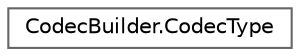 digraph "Graphical Class Hierarchy"
{
 // LATEX_PDF_SIZE
  bgcolor="transparent";
  edge [fontname=Helvetica,fontsize=10,labelfontname=Helvetica,labelfontsize=10];
  node [fontname=Helvetica,fontsize=10,shape=box,height=0.2,width=0.4];
  rankdir="LR";
  Node0 [label="CodecBuilder.CodecType",height=0.2,width=0.4,color="grey40", fillcolor="white", style="filled",URL="$a00033.html",tooltip=" "];
}
